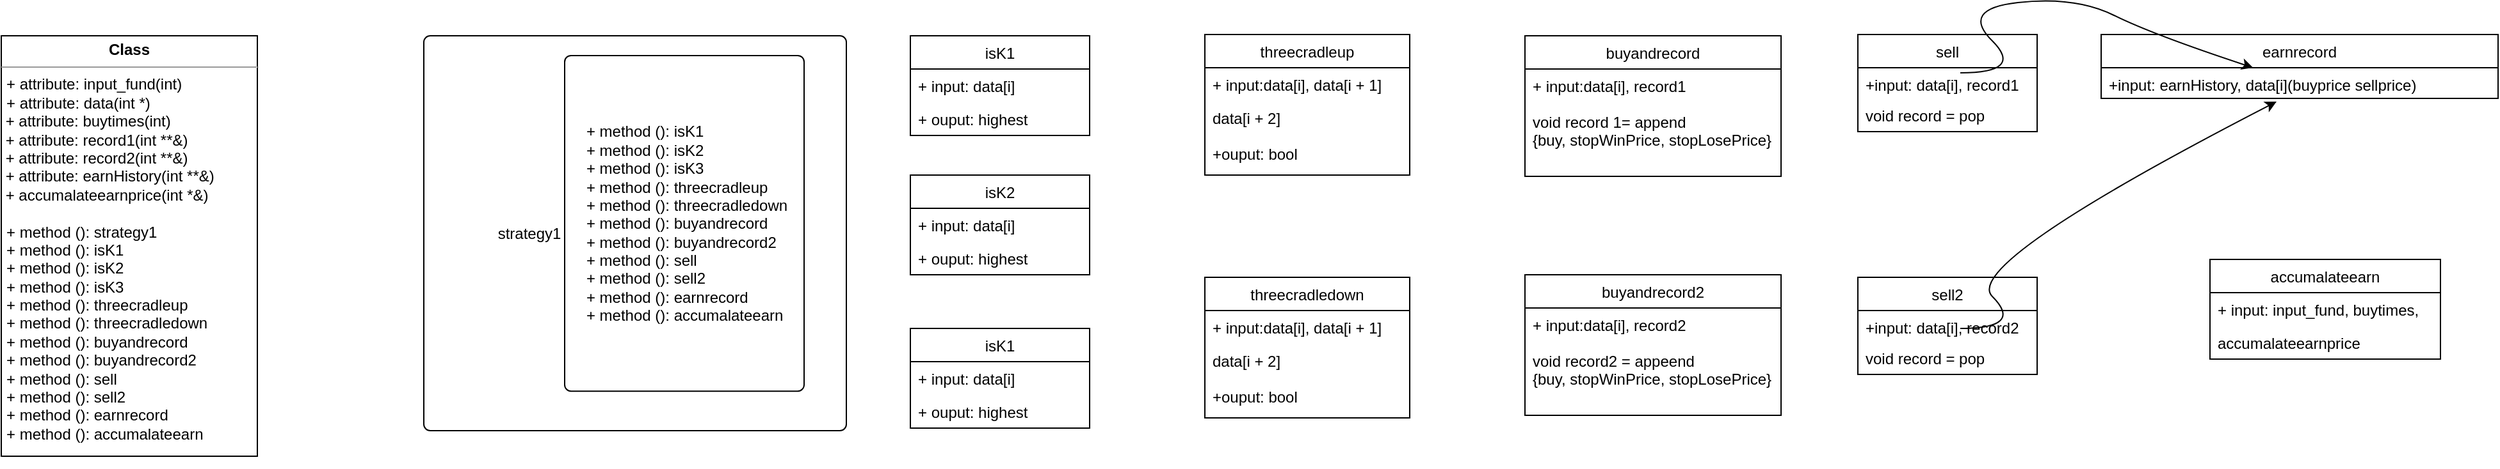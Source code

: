 <mxfile version="18.0.3" type="github">
  <diagram name="Page-1" id="5f0bae14-7c28-e335-631c-24af17079c00">
    <mxGraphModel dx="1738" dy="969" grid="1" gridSize="10" guides="1" tooltips="1" connect="1" arrows="1" fold="1" page="1" pageScale="1" pageWidth="1000" pageHeight="700" background="none" math="0" shadow="0">
      <root>
        <mxCell id="0" />
        <mxCell id="1" parent="0" />
        <mxCell id="GD5Y9Dy7A48NqxTqgsGr-49" style="edgeStyle=orthogonalEdgeStyle;rounded=0;orthogonalLoop=1;jettySize=auto;html=1;exitX=0.5;exitY=1;exitDx=0;exitDy=0;" edge="1" parent="1" source="OvZTbV0vpH_meImBvA-r-33">
          <mxGeometry relative="1" as="geometry">
            <mxPoint x="580.308" y="440.385" as="targetPoint" />
          </mxGeometry>
        </mxCell>
        <mxCell id="OvZTbV0vpH_meImBvA-r-33" value="&lt;p style=&quot;margin:0px;margin-top:4px;text-align:center;&quot;&gt;&lt;b&gt;Class&lt;/b&gt;&lt;/p&gt;&lt;hr size=&quot;1&quot;&gt;&lt;p style=&quot;margin:0px;margin-left:4px;&quot;&gt;+ attribute: input_fund(int)&lt;/p&gt;&lt;p style=&quot;margin:0px;margin-left:4px;&quot;&gt;+ attribute: data(int *)&lt;/p&gt;&lt;p style=&quot;margin:0px;margin-left:4px;&quot;&gt;&lt;/p&gt;&amp;nbsp;+ attribute: buytimes(int)&lt;br&gt;&amp;nbsp;+ attribute: record1(int **&amp;amp;)&lt;br&gt;&amp;nbsp;+ attribute: record2(int **&amp;amp;)&lt;br&gt;&amp;nbsp;+ attribute: earnHistory(int **&amp;amp;)&lt;br&gt;&amp;nbsp;+ accumalateearnprice(int *&amp;amp;)&lt;br&gt;&lt;span style=&quot;color: rgba(0, 0, 0, 0); font-family: monospace; font-size: 0px;&quot;&gt;%3CmxGraphModel%3E%3Croot%3E%3CmxCell%20id%3D%220%22%2F%3E%3CmxCell%20id%3D%221%22%20parent%3D%220%22%2F%3E%3CmxCell%20id%3D%222%22%20value%3D%22threecradleup%22%20style%3D%22swimlane%3BfontStyle%3D0%3BchildLayout%3DstackLayout%3Bhorizontal%3D1%3BstartSize%3D26%3BfillColor%3Dnone%3BhorizontalStack%3D0%3BresizeParent%3D1%3BresizeParentMax%3D0%3BresizeLast%3D0%3Bcollapsible%3D1%3BmarginBottom%3D0%3B%22%20vertex%3D%221%22%20parent%3D%221%22%3E%3CmxGeometry%20x%3D%221420%22%20y%3D%22130%22%20width%3D%22140%22%20height%3D%22110%22%20as%3D%22geometry%22%2F%3E%3C%2FmxCell%3E%3CmxCell%20id%3D%223%22%20value%3D%22%2B%20input%3Adata%5Bi%5D%2C%20data%5Bi%20%2B%201%5D%26%2310%3B%22%20style%3D%22text%3BstrokeColor%3Dnone%3BfillColor%3Dnone%3Balign%3Dleft%3BverticalAlign%3Dtop%3BspacingLeft%3D4%3BspacingRight%3D4%3Boverflow%3Dhidden%3Brotatable%3D0%3Bpoints%3D%5B%5B0%2C0.5%5D%2C%5B1%2C0.5%5D%5D%3BportConstraint%3Deastwest%3B%22%20vertex%3D%221%22%20parent%3D%222%22%3E%3CmxGeometry%20y%3D%2226%22%20width%3D%22140%22%20height%3D%2226%22%20as%3D%22geometry%22%2F%3E%3C%2FmxCell%3E%3CmxCell%20id%3D%224%22%20value%3D%22%C2%A0%C2%A0%C2%A0%C2%A0data%5Bi%20%2B%202%5D%26%2310%3B%26%2310%3B%2Bouput%3A%20bool%22%20style%3D%22text%3BstrokeColor%3Dnone%3BfillColor%3Dnone%3Balign%3Dleft%3BverticalAlign%3Dtop%3BspacingLeft%3D4%3BspacingRight%3D4%3Boverflow%3Dhidden%3Brotatable%3D0%3Bpoints%3D%5B%5B0%2C0.5%5D%2C%5B1%2C0.5%5D%5D%3BportConstraint%3Deastwest%3B%22%20vertex%3D%221%22%20parent%3D%222%22%3E%3CmxGeometry%20y%3D%2252%22%20width%3D%22140%22%20height%3D%2258%22%20as%3D%22geometry%22%2F%3E%3C%2FmxCell%3E%3C%2Froot%3E%3C%2FmxGraphModel%3&lt;/span&gt;&lt;p style=&quot;margin:0px;margin-left:4px;&quot;&gt;+ method (): strategy1&lt;/p&gt;&lt;p style=&quot;margin:0px;margin-left:4px;&quot;&gt;+ method (): isK1&lt;/p&gt;&lt;p style=&quot;margin:0px;margin-left:4px;&quot;&gt;+ method (): isK2&lt;/p&gt;&lt;p style=&quot;margin:0px;margin-left:4px;&quot;&gt;+ method (): isK3&lt;/p&gt;&lt;p style=&quot;margin:0px;margin-left:4px;&quot;&gt;+ method (): threecradleup&lt;/p&gt;&lt;p style=&quot;margin: 0px 0px 0px 4px;&quot;&gt;+ method (): threecradledown&lt;/p&gt;&lt;p style=&quot;margin: 0px 0px 0px 4px;&quot;&gt;+ method (): buyandrecord&lt;/p&gt;&lt;p style=&quot;margin: 0px 0px 0px 4px;&quot;&gt;+ method (): buyandrecord2&lt;/p&gt;&lt;p style=&quot;margin: 0px 0px 0px 4px;&quot;&gt;+ method (): sell&lt;/p&gt;&lt;p style=&quot;margin: 0px 0px 0px 4px;&quot;&gt;+ method (): sell2&lt;/p&gt;&lt;p style=&quot;margin: 0px 0px 0px 4px;&quot;&gt;+ method (): earnrecord&lt;/p&gt;&lt;p style=&quot;margin: 0px 0px 0px 4px;&quot;&gt;+ method (): accumalateearn&amp;nbsp;&lt;/p&gt;&lt;p style=&quot;margin: 0px 0px 0px 4px;&quot;&gt;&lt;br&gt;&lt;/p&gt;&lt;p style=&quot;margin: 0px 0px 0px 4px;&quot;&gt;&lt;br&gt;&lt;/p&gt;&lt;p style=&quot;margin: 0px 0px 0px 4px;&quot;&gt;&lt;br&gt;&lt;/p&gt;&lt;p style=&quot;margin: 0px 0px 0px 4px;&quot;&gt;&lt;br&gt;&lt;/p&gt;&lt;p style=&quot;margin: 0px 0px 0px 4px;&quot;&gt;&lt;br&gt;&lt;/p&gt;&lt;p style=&quot;margin:0px;margin-left:4px;&quot;&gt;&lt;br&gt;&lt;/p&gt;" style="verticalAlign=top;align=left;overflow=fill;fontSize=12;fontFamily=Helvetica;html=1;" parent="1" vertex="1">
          <mxGeometry x="480" y="131" width="200" height="329" as="geometry" />
        </mxCell>
        <mxCell id="pjkMJ0nkNtOoTfBjEoBQ-14" value="" style="rounded=1;absoluteArcSize=1;html=1;arcSize=10;" parent="1" vertex="1">
          <mxGeometry x="810" y="131" width="330" height="309" as="geometry" />
        </mxCell>
        <mxCell id="pjkMJ0nkNtOoTfBjEoBQ-15" value="&lt;span style=&quot;text-align: left;&quot;&gt;strategy1&lt;/span&gt;" style="html=1;shape=mxgraph.er.anchor;whiteSpace=wrap;" parent="pjkMJ0nkNtOoTfBjEoBQ-14" vertex="1">
          <mxGeometry width="165" height="309" as="geometry" />
        </mxCell>
        <mxCell id="pjkMJ0nkNtOoTfBjEoBQ-16" value="&lt;p style=&quot;text-align: left; margin: 0px 0px 0px 4px;&quot;&gt;+ method (): isK1&lt;/p&gt;&lt;p style=&quot;text-align: left; margin: 0px 0px 0px 4px;&quot;&gt;+ method (): isK2&lt;/p&gt;&lt;p style=&quot;text-align: left; margin: 0px 0px 0px 4px;&quot;&gt;+ method (): isK3&lt;/p&gt;&lt;p style=&quot;text-align: left; margin: 0px 0px 0px 4px;&quot;&gt;+ method (): threecradleup&lt;/p&gt;&lt;p style=&quot;text-align: left; margin: 0px 0px 0px 4px;&quot;&gt;+ method (): threecradledown&lt;/p&gt;&lt;p style=&quot;text-align: left; margin: 0px 0px 0px 4px;&quot;&gt;+ method (): buyandrecord&lt;/p&gt;&lt;p style=&quot;text-align: left; margin: 0px 0px 0px 4px;&quot;&gt;+ method (): buyandrecord2&lt;/p&gt;&lt;p style=&quot;text-align: left; margin: 0px 0px 0px 4px;&quot;&gt;+ method (): sell&lt;/p&gt;&lt;p style=&quot;text-align: left; margin: 0px 0px 0px 4px;&quot;&gt;+ method (): sell2&lt;/p&gt;&lt;p style=&quot;text-align: left; margin: 0px 0px 0px 4px;&quot;&gt;+ method (): earnrecord&lt;/p&gt;&lt;p style=&quot;text-align: left; margin: 0px 0px 0px 4px;&quot;&gt;+ method (): accumalateearn&amp;nbsp;&lt;/p&gt;" style="rounded=1;absoluteArcSize=1;html=1;arcSize=10;whiteSpace=wrap;points=[];strokeColor=inherit;fillColor=inherit;" parent="pjkMJ0nkNtOoTfBjEoBQ-14" vertex="1">
          <mxGeometry x="110" y="15.45" width="187" height="262.65" as="geometry" />
        </mxCell>
        <mxCell id="GD5Y9Dy7A48NqxTqgsGr-1" value="isK1" style="swimlane;fontStyle=0;childLayout=stackLayout;horizontal=1;startSize=26;fillColor=none;horizontalStack=0;resizeParent=1;resizeParentMax=0;resizeLast=0;collapsible=1;marginBottom=0;" vertex="1" parent="1">
          <mxGeometry x="1190" y="131" width="140" height="78" as="geometry" />
        </mxCell>
        <mxCell id="GD5Y9Dy7A48NqxTqgsGr-2" value="+ input: data[i]" style="text;strokeColor=none;fillColor=none;align=left;verticalAlign=top;spacingLeft=4;spacingRight=4;overflow=hidden;rotatable=0;points=[[0,0.5],[1,0.5]];portConstraint=eastwest;" vertex="1" parent="GD5Y9Dy7A48NqxTqgsGr-1">
          <mxGeometry y="26" width="140" height="26" as="geometry" />
        </mxCell>
        <mxCell id="GD5Y9Dy7A48NqxTqgsGr-4" value="+ ouput: highest" style="text;strokeColor=none;fillColor=none;align=left;verticalAlign=top;spacingLeft=4;spacingRight=4;overflow=hidden;rotatable=0;points=[[0,0.5],[1,0.5]];portConstraint=eastwest;" vertex="1" parent="GD5Y9Dy7A48NqxTqgsGr-1">
          <mxGeometry y="52" width="140" height="26" as="geometry" />
        </mxCell>
        <mxCell id="GD5Y9Dy7A48NqxTqgsGr-5" value="isK2" style="swimlane;fontStyle=0;childLayout=stackLayout;horizontal=1;startSize=26;fillColor=none;horizontalStack=0;resizeParent=1;resizeParentMax=0;resizeLast=0;collapsible=1;marginBottom=0;" vertex="1" parent="1">
          <mxGeometry x="1190" y="240" width="140" height="78" as="geometry" />
        </mxCell>
        <mxCell id="GD5Y9Dy7A48NqxTqgsGr-6" value="+ input: data[i]" style="text;strokeColor=none;fillColor=none;align=left;verticalAlign=top;spacingLeft=4;spacingRight=4;overflow=hidden;rotatable=0;points=[[0,0.5],[1,0.5]];portConstraint=eastwest;" vertex="1" parent="GD5Y9Dy7A48NqxTqgsGr-5">
          <mxGeometry y="26" width="140" height="26" as="geometry" />
        </mxCell>
        <mxCell id="GD5Y9Dy7A48NqxTqgsGr-7" value="+ ouput: highest" style="text;strokeColor=none;fillColor=none;align=left;verticalAlign=top;spacingLeft=4;spacingRight=4;overflow=hidden;rotatable=0;points=[[0,0.5],[1,0.5]];portConstraint=eastwest;" vertex="1" parent="GD5Y9Dy7A48NqxTqgsGr-5">
          <mxGeometry y="52" width="140" height="26" as="geometry" />
        </mxCell>
        <mxCell id="GD5Y9Dy7A48NqxTqgsGr-8" value="isK1" style="swimlane;fontStyle=0;childLayout=stackLayout;horizontal=1;startSize=26;fillColor=none;horizontalStack=0;resizeParent=1;resizeParentMax=0;resizeLast=0;collapsible=1;marginBottom=0;" vertex="1" parent="1">
          <mxGeometry x="1190" y="360" width="140" height="78" as="geometry" />
        </mxCell>
        <mxCell id="GD5Y9Dy7A48NqxTqgsGr-9" value="+ input: data[i]" style="text;strokeColor=none;fillColor=none;align=left;verticalAlign=top;spacingLeft=4;spacingRight=4;overflow=hidden;rotatable=0;points=[[0,0.5],[1,0.5]];portConstraint=eastwest;" vertex="1" parent="GD5Y9Dy7A48NqxTqgsGr-8">
          <mxGeometry y="26" width="140" height="26" as="geometry" />
        </mxCell>
        <mxCell id="GD5Y9Dy7A48NqxTqgsGr-10" value="+ ouput: highest&#xa;" style="text;strokeColor=none;fillColor=none;align=left;verticalAlign=top;spacingLeft=4;spacingRight=4;overflow=hidden;rotatable=0;points=[[0,0.5],[1,0.5]];portConstraint=eastwest;" vertex="1" parent="GD5Y9Dy7A48NqxTqgsGr-8">
          <mxGeometry y="52" width="140" height="26" as="geometry" />
        </mxCell>
        <mxCell id="GD5Y9Dy7A48NqxTqgsGr-11" value="threecradleup" style="swimlane;fontStyle=0;childLayout=stackLayout;horizontal=1;startSize=26;fillColor=none;horizontalStack=0;resizeParent=1;resizeParentMax=0;resizeLast=0;collapsible=1;marginBottom=0;" vertex="1" parent="1">
          <mxGeometry x="1420" y="130" width="160" height="110" as="geometry" />
        </mxCell>
        <mxCell id="GD5Y9Dy7A48NqxTqgsGr-12" value="+ input:data[i], data[i + 1]&#xa;" style="text;strokeColor=none;fillColor=none;align=left;verticalAlign=top;spacingLeft=4;spacingRight=4;overflow=hidden;rotatable=0;points=[[0,0.5],[1,0.5]];portConstraint=eastwest;" vertex="1" parent="GD5Y9Dy7A48NqxTqgsGr-11">
          <mxGeometry y="26" width="160" height="26" as="geometry" />
        </mxCell>
        <mxCell id="GD5Y9Dy7A48NqxTqgsGr-14" value="    data[i + 2]&#xa;&#xa;+ouput: bool" style="text;strokeColor=none;fillColor=none;align=left;verticalAlign=top;spacingLeft=4;spacingRight=4;overflow=hidden;rotatable=0;points=[[0,0.5],[1,0.5]];portConstraint=eastwest;" vertex="1" parent="GD5Y9Dy7A48NqxTqgsGr-11">
          <mxGeometry y="52" width="160" height="58" as="geometry" />
        </mxCell>
        <mxCell id="GD5Y9Dy7A48NqxTqgsGr-21" value="threecradledown" style="swimlane;fontStyle=0;childLayout=stackLayout;horizontal=1;startSize=26;fillColor=none;horizontalStack=0;resizeParent=1;resizeParentMax=0;resizeLast=0;collapsible=1;marginBottom=0;" vertex="1" parent="1">
          <mxGeometry x="1420" y="320" width="160" height="110" as="geometry" />
        </mxCell>
        <mxCell id="GD5Y9Dy7A48NqxTqgsGr-22" value="+ input:data[i], data[i + 1]&#xa;" style="text;strokeColor=none;fillColor=none;align=left;verticalAlign=top;spacingLeft=4;spacingRight=4;overflow=hidden;rotatable=0;points=[[0,0.5],[1,0.5]];portConstraint=eastwest;" vertex="1" parent="GD5Y9Dy7A48NqxTqgsGr-21">
          <mxGeometry y="26" width="160" height="26" as="geometry" />
        </mxCell>
        <mxCell id="GD5Y9Dy7A48NqxTqgsGr-23" value="    data[i + 2]&#xa;&#xa;+ouput: bool" style="text;strokeColor=none;fillColor=none;align=left;verticalAlign=top;spacingLeft=4;spacingRight=4;overflow=hidden;rotatable=0;points=[[0,0.5],[1,0.5]];portConstraint=eastwest;" vertex="1" parent="GD5Y9Dy7A48NqxTqgsGr-21">
          <mxGeometry y="52" width="160" height="58" as="geometry" />
        </mxCell>
        <mxCell id="GD5Y9Dy7A48NqxTqgsGr-24" value="buyandrecord" style="swimlane;fontStyle=0;childLayout=stackLayout;horizontal=1;startSize=26;fillColor=none;horizontalStack=0;resizeParent=1;resizeParentMax=0;resizeLast=0;collapsible=1;marginBottom=0;" vertex="1" parent="1">
          <mxGeometry x="1670" y="131" width="200" height="110" as="geometry" />
        </mxCell>
        <mxCell id="GD5Y9Dy7A48NqxTqgsGr-25" value="+ input:data[i], record1&#xa;&#xa;void record 1= append&#xa;{buy, stopWinPrice, stopLosePrice}" style="text;strokeColor=none;fillColor=none;align=left;verticalAlign=top;spacingLeft=4;spacingRight=4;overflow=hidden;rotatable=0;points=[[0,0.5],[1,0.5]];portConstraint=eastwest;" vertex="1" parent="GD5Y9Dy7A48NqxTqgsGr-24">
          <mxGeometry y="26" width="200" height="84" as="geometry" />
        </mxCell>
        <mxCell id="GD5Y9Dy7A48NqxTqgsGr-27" value="buyandrecord2" style="swimlane;fontStyle=0;childLayout=stackLayout;horizontal=1;startSize=26;fillColor=none;horizontalStack=0;resizeParent=1;resizeParentMax=0;resizeLast=0;collapsible=1;marginBottom=0;" vertex="1" parent="1">
          <mxGeometry x="1670" y="318" width="200" height="110" as="geometry" />
        </mxCell>
        <mxCell id="GD5Y9Dy7A48NqxTqgsGr-28" value="+ input:data[i], record2&#xa;&#xa;void record2 = appeend&#xa;{buy, stopWinPrice, stopLosePrice}" style="text;strokeColor=none;fillColor=none;align=left;verticalAlign=top;spacingLeft=4;spacingRight=4;overflow=hidden;rotatable=0;points=[[0,0.5],[1,0.5]];portConstraint=eastwest;" vertex="1" parent="GD5Y9Dy7A48NqxTqgsGr-27">
          <mxGeometry y="26" width="200" height="84" as="geometry" />
        </mxCell>
        <mxCell id="GD5Y9Dy7A48NqxTqgsGr-29" value="sell" style="swimlane;fontStyle=0;childLayout=stackLayout;horizontal=1;startSize=26;fillColor=none;horizontalStack=0;resizeParent=1;resizeParentMax=0;resizeLast=0;collapsible=1;marginBottom=0;" vertex="1" parent="1">
          <mxGeometry x="1930" y="130" width="140" height="76" as="geometry" />
        </mxCell>
        <mxCell id="GD5Y9Dy7A48NqxTqgsGr-31" value="+input: data[i], record1" style="text;strokeColor=none;fillColor=none;align=left;verticalAlign=top;spacingLeft=4;spacingRight=4;overflow=hidden;rotatable=0;points=[[0,0.5],[1,0.5]];portConstraint=eastwest;" vertex="1" parent="GD5Y9Dy7A48NqxTqgsGr-29">
          <mxGeometry y="26" width="140" height="24" as="geometry" />
        </mxCell>
        <mxCell id="GD5Y9Dy7A48NqxTqgsGr-32" value="void record =  pop" style="text;strokeColor=none;fillColor=none;align=left;verticalAlign=top;spacingLeft=4;spacingRight=4;overflow=hidden;rotatable=0;points=[[0,0.5],[1,0.5]];portConstraint=eastwest;" vertex="1" parent="GD5Y9Dy7A48NqxTqgsGr-29">
          <mxGeometry y="50" width="140" height="26" as="geometry" />
        </mxCell>
        <mxCell id="GD5Y9Dy7A48NqxTqgsGr-33" value="sell2" style="swimlane;fontStyle=0;childLayout=stackLayout;horizontal=1;startSize=26;fillColor=none;horizontalStack=0;resizeParent=1;resizeParentMax=0;resizeLast=0;collapsible=1;marginBottom=0;" vertex="1" parent="1">
          <mxGeometry x="1930" y="320" width="140" height="76" as="geometry" />
        </mxCell>
        <mxCell id="GD5Y9Dy7A48NqxTqgsGr-44" value="" style="curved=1;endArrow=classic;html=1;rounded=0;entryX=0.442;entryY=1.104;entryDx=0;entryDy=0;entryPerimeter=0;" edge="1" parent="GD5Y9Dy7A48NqxTqgsGr-33" target="GD5Y9Dy7A48NqxTqgsGr-37">
          <mxGeometry width="50" height="50" relative="1" as="geometry">
            <mxPoint x="80" y="40" as="sourcePoint" />
            <mxPoint x="130" y="-10" as="targetPoint" />
            <Array as="points">
              <mxPoint x="130" y="40" />
              <mxPoint x="80" y="-10" />
            </Array>
          </mxGeometry>
        </mxCell>
        <mxCell id="GD5Y9Dy7A48NqxTqgsGr-34" value="+input: data[i], record2" style="text;strokeColor=none;fillColor=none;align=left;verticalAlign=top;spacingLeft=4;spacingRight=4;overflow=hidden;rotatable=0;points=[[0,0.5],[1,0.5]];portConstraint=eastwest;" vertex="1" parent="GD5Y9Dy7A48NqxTqgsGr-33">
          <mxGeometry y="26" width="140" height="24" as="geometry" />
        </mxCell>
        <mxCell id="GD5Y9Dy7A48NqxTqgsGr-35" value="void record =  pop" style="text;strokeColor=none;fillColor=none;align=left;verticalAlign=top;spacingLeft=4;spacingRight=4;overflow=hidden;rotatable=0;points=[[0,0.5],[1,0.5]];portConstraint=eastwest;" vertex="1" parent="GD5Y9Dy7A48NqxTqgsGr-33">
          <mxGeometry y="50" width="140" height="26" as="geometry" />
        </mxCell>
        <mxCell id="GD5Y9Dy7A48NqxTqgsGr-36" value="earnrecord" style="swimlane;fontStyle=0;childLayout=stackLayout;horizontal=1;startSize=26;fillColor=none;horizontalStack=0;resizeParent=1;resizeParentMax=0;resizeLast=0;collapsible=1;marginBottom=0;" vertex="1" parent="1">
          <mxGeometry x="2120" y="130" width="310" height="50" as="geometry" />
        </mxCell>
        <mxCell id="GD5Y9Dy7A48NqxTqgsGr-37" value="+input: earnHistory,    data[i](buyprice sellprice)" style="text;strokeColor=none;fillColor=none;align=left;verticalAlign=top;spacingLeft=4;spacingRight=4;overflow=hidden;rotatable=0;points=[[0,0.5],[1,0.5]];portConstraint=eastwest;" vertex="1" parent="GD5Y9Dy7A48NqxTqgsGr-36">
          <mxGeometry y="26" width="310" height="24" as="geometry" />
        </mxCell>
        <mxCell id="GD5Y9Dy7A48NqxTqgsGr-43" value="" style="curved=1;endArrow=classic;html=1;rounded=0;" edge="1" parent="1" target="GD5Y9Dy7A48NqxTqgsGr-37">
          <mxGeometry width="50" height="50" relative="1" as="geometry">
            <mxPoint x="2010" y="160" as="sourcePoint" />
            <mxPoint x="2060" y="110" as="targetPoint" />
            <Array as="points">
              <mxPoint x="2060" y="160" />
              <mxPoint x="2010" y="110" />
              <mxPoint x="2100" y="100" />
              <mxPoint x="2160" y="130" />
            </Array>
          </mxGeometry>
        </mxCell>
        <mxCell id="GD5Y9Dy7A48NqxTqgsGr-45" value="accumalateearn" style="swimlane;fontStyle=0;childLayout=stackLayout;horizontal=1;startSize=26;fillColor=none;horizontalStack=0;resizeParent=1;resizeParentMax=0;resizeLast=0;collapsible=1;marginBottom=0;" vertex="1" parent="1">
          <mxGeometry x="2205" y="306" width="180" height="78" as="geometry" />
        </mxCell>
        <mxCell id="GD5Y9Dy7A48NqxTqgsGr-46" value="+ input: input_fund, buytimes," style="text;strokeColor=none;fillColor=none;align=left;verticalAlign=top;spacingLeft=4;spacingRight=4;overflow=hidden;rotatable=0;points=[[0,0.5],[1,0.5]];portConstraint=eastwest;" vertex="1" parent="GD5Y9Dy7A48NqxTqgsGr-45">
          <mxGeometry y="26" width="180" height="26" as="geometry" />
        </mxCell>
        <mxCell id="GD5Y9Dy7A48NqxTqgsGr-47" value="accumalateearnprice" style="text;strokeColor=none;fillColor=none;align=left;verticalAlign=top;spacingLeft=4;spacingRight=4;overflow=hidden;rotatable=0;points=[[0,0.5],[1,0.5]];portConstraint=eastwest;" vertex="1" parent="GD5Y9Dy7A48NqxTqgsGr-45">
          <mxGeometry y="52" width="180" height="26" as="geometry" />
        </mxCell>
      </root>
    </mxGraphModel>
  </diagram>
</mxfile>
